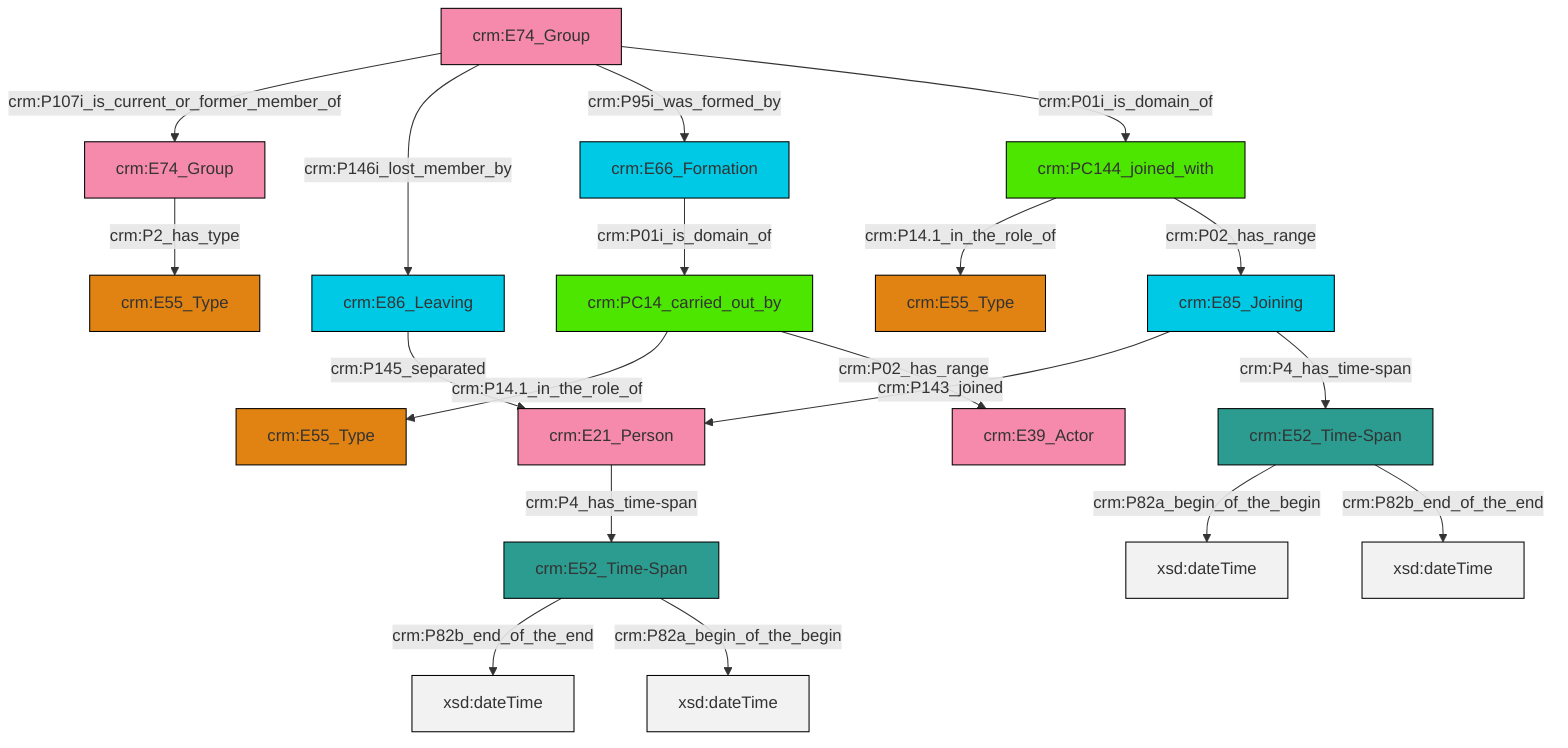 graph TD
classDef Literal fill:#f2f2f2,stroke:#000000;
classDef CRM_Entity fill:#FFFFFF,stroke:#000000;
classDef Temporal_Entity fill:#00C9E6, stroke:#000000;
classDef Type fill:#E18312, stroke:#000000;
classDef Time-Span fill:#2C9C91, stroke:#000000;
classDef Appellation fill:#FFEB7F, stroke:#000000;
classDef Place fill:#008836, stroke:#000000;
classDef Persistent_Item fill:#B266B2, stroke:#000000;
classDef Conceptual_Object fill:#FFD700, stroke:#000000;
classDef Physical_Thing fill:#D2B48C, stroke:#000000;
classDef Actor fill:#f58aad, stroke:#000000;
classDef PC_Classes fill:#4ce600, stroke:#000000;
classDef Multi fill:#cccccc,stroke:#000000;

2["crm:PC144_joined_with"]:::PC_Classes -->|crm:P14.1_in_the_role_of| 3["crm:E55_Type"]:::Type
6["crm:E74_Group"]:::Actor -->|crm:P107i_is_current_or_former_member_of| 7["crm:E74_Group"]:::Actor
10["crm:PC14_carried_out_by"]:::PC_Classes -->|crm:P14.1_in_the_role_of| 8["crm:E55_Type"]:::Type
11["crm:E52_Time-Span"]:::Time-Span -->|crm:P82b_end_of_the_end| 12[xsd:dateTime]:::Literal
16["crm:E66_Formation"]:::Temporal_Entity -->|crm:P01i_is_domain_of| 10["crm:PC14_carried_out_by"]:::PC_Classes
0["crm:E52_Time-Span"]:::Time-Span -->|crm:P82a_begin_of_the_begin| 17[xsd:dateTime]:::Literal
6["crm:E74_Group"]:::Actor -->|crm:P146i_lost_member_by| 18["crm:E86_Leaving"]:::Temporal_Entity
10["crm:PC14_carried_out_by"]:::PC_Classes -->|crm:P02_has_range| 14["crm:E39_Actor"]:::Actor
18["crm:E86_Leaving"]:::Temporal_Entity -->|crm:P145_separated| 22["crm:E21_Person"]:::Actor
4["crm:E85_Joining"]:::Temporal_Entity -->|crm:P143_joined| 22["crm:E21_Person"]:::Actor
6["crm:E74_Group"]:::Actor -->|crm:P95i_was_formed_by| 16["crm:E66_Formation"]:::Temporal_Entity
2["crm:PC144_joined_with"]:::PC_Classes -->|crm:P02_has_range| 4["crm:E85_Joining"]:::Temporal_Entity
11["crm:E52_Time-Span"]:::Time-Span -->|crm:P82a_begin_of_the_begin| 25[xsd:dateTime]:::Literal
4["crm:E85_Joining"]:::Temporal_Entity -->|crm:P4_has_time-span| 0["crm:E52_Time-Span"]:::Time-Span
0["crm:E52_Time-Span"]:::Time-Span -->|crm:P82b_end_of_the_end| 29[xsd:dateTime]:::Literal
6["crm:E74_Group"]:::Actor -->|crm:P01i_is_domain_of| 2["crm:PC144_joined_with"]:::PC_Classes
7["crm:E74_Group"]:::Actor -->|crm:P2_has_type| 26["crm:E55_Type"]:::Type
22["crm:E21_Person"]:::Actor -->|crm:P4_has_time-span| 11["crm:E52_Time-Span"]:::Time-Span